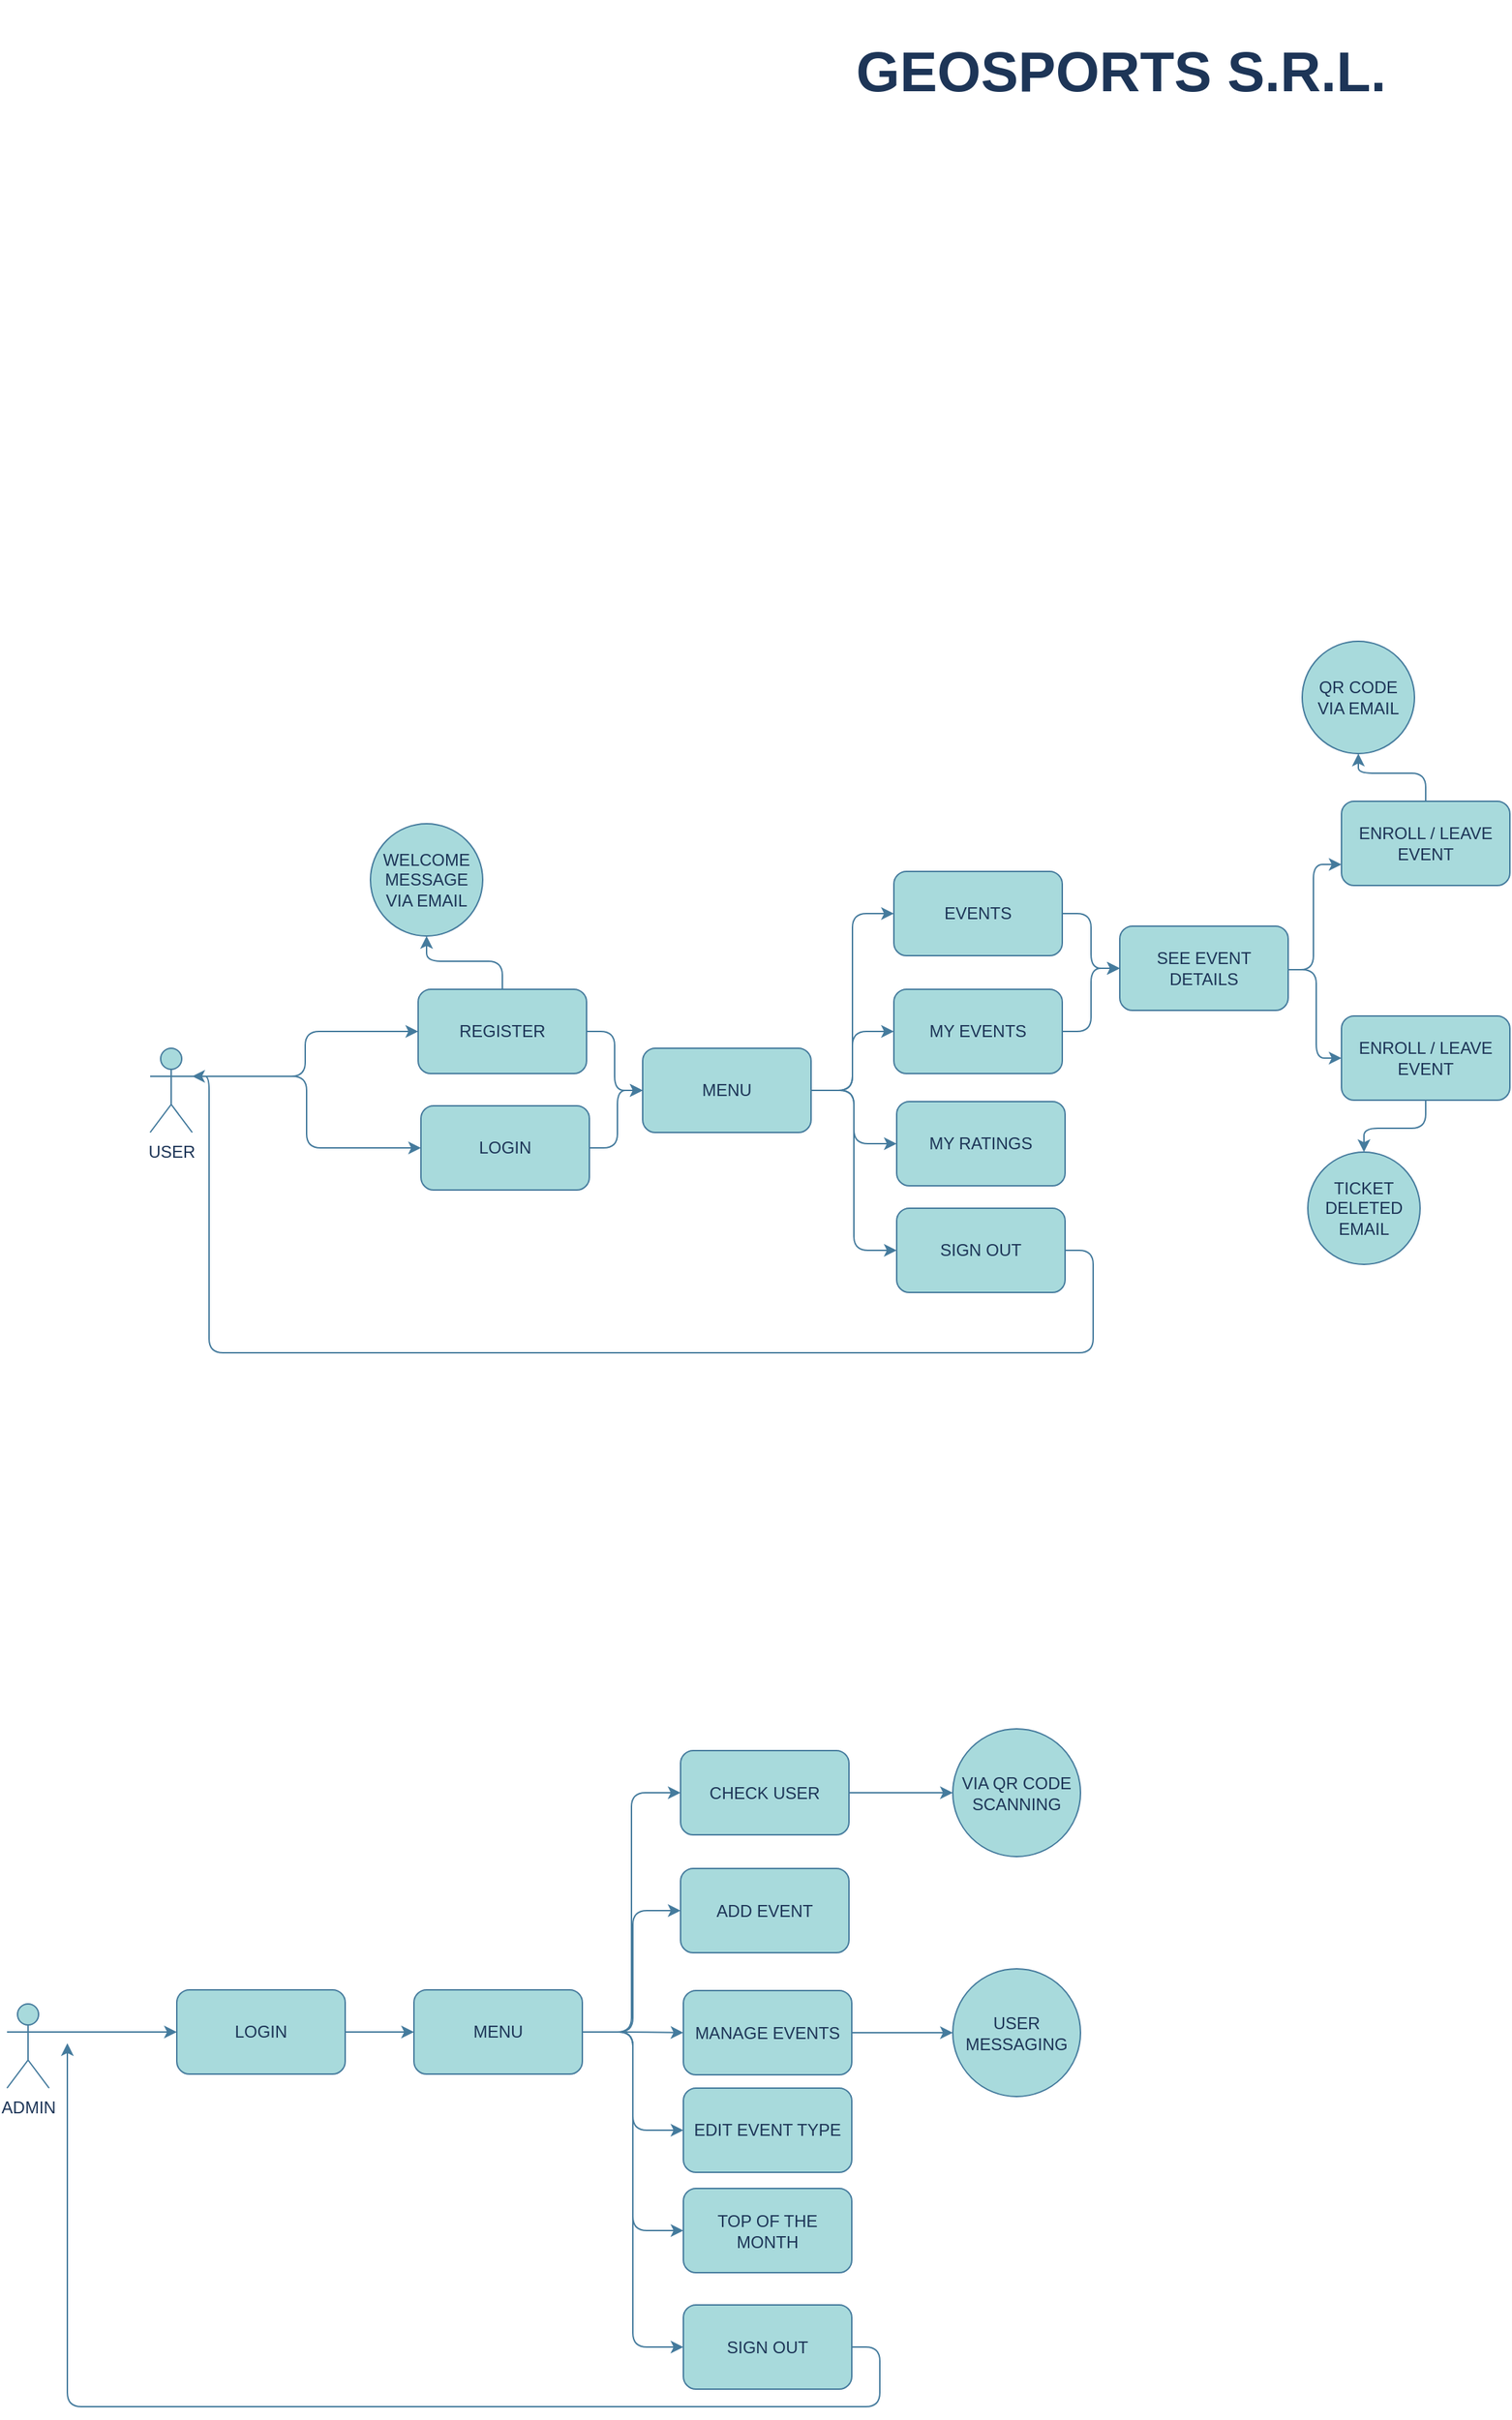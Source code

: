 <mxfile version="19.0.3" type="device"><diagram id="VU3AlSUJJOnAMAtMM2fT" name="Page-1"><mxGraphModel dx="1621" dy="1444" grid="0" gridSize="29" guides="1" tooltips="1" connect="1" arrows="1" fold="1" page="0" pageScale="1" pageWidth="850" pageHeight="1100" background="#FFFFFF" math="0" shadow="0"><root><mxCell id="0"/><mxCell id="1" parent="0"/><mxCell id="59QvP1uvpDmldnTHYQwH-15" style="edgeStyle=orthogonalEdgeStyle;orthogonalLoop=1;jettySize=auto;html=1;exitX=1;exitY=0.5;exitDx=0;exitDy=0;entryX=0;entryY=0.5;entryDx=0;entryDy=0;fontSize=13;rounded=1;labelBackgroundColor=#F1FAEE;strokeColor=#457B9D;fontColor=#1D3557;" parent="1" source="59QvP1uvpDmldnTHYQwH-2" target="59QvP1uvpDmldnTHYQwH-14" edge="1"><mxGeometry relative="1" as="geometry"/></mxCell><mxCell id="HDRgqJoIDJQYMZm_mFgl-2" style="edgeStyle=orthogonalEdgeStyle;orthogonalLoop=1;jettySize=auto;html=1;exitX=0.5;exitY=0;exitDx=0;exitDy=0;rounded=1;labelBackgroundColor=#F1FAEE;strokeColor=#457B9D;fontColor=#1D3557;" parent="1" source="59QvP1uvpDmldnTHYQwH-2" target="HDRgqJoIDJQYMZm_mFgl-1" edge="1"><mxGeometry relative="1" as="geometry"/></mxCell><mxCell id="59QvP1uvpDmldnTHYQwH-2" value="REGISTER" style="whiteSpace=wrap;html=1;rounded=1;fillColor=#A8DADC;strokeColor=#457B9D;fontColor=#1D3557;" parent="1" vertex="1"><mxGeometry x="69" y="32" width="120" height="60" as="geometry"/></mxCell><mxCell id="IykTQJylVlhp2z3ZIiHw-8" style="edgeStyle=orthogonalEdgeStyle;orthogonalLoop=1;jettySize=auto;html=1;exitX=1;exitY=0.5;exitDx=0;exitDy=0;entryX=0;entryY=0.5;entryDx=0;entryDy=0;fontSize=12;rounded=1;labelBackgroundColor=#F1FAEE;strokeColor=#457B9D;fontColor=#1D3557;" parent="1" source="59QvP1uvpDmldnTHYQwH-3" target="IykTQJylVlhp2z3ZIiHw-7" edge="1"><mxGeometry relative="1" as="geometry"/></mxCell><mxCell id="59QvP1uvpDmldnTHYQwH-3" value="LOGIN" style="whiteSpace=wrap;html=1;rounded=1;fillColor=#A8DADC;strokeColor=#457B9D;fontColor=#1D3557;" parent="1" vertex="1"><mxGeometry x="-103" y="745" width="120" height="60" as="geometry"/></mxCell><mxCell id="59QvP1uvpDmldnTHYQwH-5" style="edgeStyle=orthogonalEdgeStyle;orthogonalLoop=1;jettySize=auto;html=1;exitX=1;exitY=0.333;exitDx=0;exitDy=0;exitPerimeter=0;entryX=0;entryY=0.5;entryDx=0;entryDy=0;rounded=1;labelBackgroundColor=#F1FAEE;strokeColor=#457B9D;fontColor=#1D3557;" parent="1" source="59QvP1uvpDmldnTHYQwH-4" target="59QvP1uvpDmldnTHYQwH-3" edge="1"><mxGeometry relative="1" as="geometry"/></mxCell><mxCell id="59QvP1uvpDmldnTHYQwH-4" value="ADMIN&lt;br&gt;" style="shape=umlActor;verticalLabelPosition=bottom;verticalAlign=top;html=1;outlineConnect=0;rounded=1;fillColor=#A8DADC;strokeColor=#457B9D;fontColor=#1D3557;" parent="1" vertex="1"><mxGeometry x="-224" y="755" width="30" height="60" as="geometry"/></mxCell><mxCell id="59QvP1uvpDmldnTHYQwH-8" style="edgeStyle=orthogonalEdgeStyle;orthogonalLoop=1;jettySize=auto;html=1;exitX=1;exitY=0.333;exitDx=0;exitDy=0;exitPerimeter=0;entryX=0;entryY=0.5;entryDx=0;entryDy=0;rounded=1;labelBackgroundColor=#F1FAEE;strokeColor=#457B9D;fontColor=#1D3557;" parent="1" source="59QvP1uvpDmldnTHYQwH-6" target="59QvP1uvpDmldnTHYQwH-2" edge="1"><mxGeometry relative="1" as="geometry"/></mxCell><mxCell id="vOSP8qZVuPTwkjRfJFMj-2" style="edgeStyle=orthogonalEdgeStyle;rounded=1;orthogonalLoop=1;jettySize=auto;html=1;exitX=1;exitY=0.333;exitDx=0;exitDy=0;exitPerimeter=0;fontColor=#1D3557;strokeColor=#457B9D;fillColor=#A8DADC;labelBackgroundColor=#F1FAEE;" parent="1" source="59QvP1uvpDmldnTHYQwH-6" target="59QvP1uvpDmldnTHYQwH-17" edge="1"><mxGeometry relative="1" as="geometry"/></mxCell><mxCell id="59QvP1uvpDmldnTHYQwH-6" value="USER&lt;br&gt;" style="shape=umlActor;verticalLabelPosition=bottom;verticalAlign=top;html=1;outlineConnect=0;rounded=1;fillColor=#A8DADC;strokeColor=#457B9D;fontColor=#1D3557;" parent="1" vertex="1"><mxGeometry x="-122" y="74" width="30" height="60" as="geometry"/></mxCell><mxCell id="59QvP1uvpDmldnTHYQwH-9" value="ADD EVENT" style="whiteSpace=wrap;html=1;rounded=1;fillColor=#A8DADC;strokeColor=#457B9D;fontColor=#1D3557;" parent="1" vertex="1"><mxGeometry x="256" y="658.5" width="120" height="60" as="geometry"/></mxCell><mxCell id="D7wxMZtpCojmyHyIouJ--17" style="edgeStyle=orthogonalEdgeStyle;rounded=1;orthogonalLoop=1;jettySize=auto;html=1;exitX=1;exitY=0.5;exitDx=0;exitDy=0;entryX=0;entryY=0.5;entryDx=0;entryDy=0;labelBackgroundColor=#F1FAEE;strokeColor=#457B9D;fontColor=#1D3557;" parent="1" source="59QvP1uvpDmldnTHYQwH-11" target="D7wxMZtpCojmyHyIouJ--16" edge="1"><mxGeometry relative="1" as="geometry"/></mxCell><mxCell id="59QvP1uvpDmldnTHYQwH-11" value="MANAGE EVENTS" style="whiteSpace=wrap;html=1;rounded=1;fillColor=#A8DADC;strokeColor=#457B9D;fontColor=#1D3557;" parent="1" vertex="1"><mxGeometry x="258" y="745.5" width="120" height="60" as="geometry"/></mxCell><mxCell id="59QvP1uvpDmldnTHYQwH-12" value="&lt;font style=&quot;font-size: 40px;&quot;&gt;GEOSPORTS S.R.L.&lt;/font&gt;" style="text;html=1;align=center;verticalAlign=middle;whiteSpace=wrap;fontStyle=1;fontSize=40;rounded=1;fontColor=#1D3557;" parent="1" vertex="1"><mxGeometry x="301" y="-673" width="538" height="100" as="geometry"/></mxCell><mxCell id="D7wxMZtpCojmyHyIouJ--2" style="edgeStyle=orthogonalEdgeStyle;rounded=1;orthogonalLoop=1;jettySize=auto;html=1;exitX=1;exitY=0.5;exitDx=0;exitDy=0;entryX=0;entryY=0.5;entryDx=0;entryDy=0;labelBackgroundColor=#F1FAEE;strokeColor=#457B9D;fontColor=#1D3557;" parent="1" source="59QvP1uvpDmldnTHYQwH-14" target="D7wxMZtpCojmyHyIouJ--1" edge="1"><mxGeometry relative="1" as="geometry"/></mxCell><mxCell id="D7wxMZtpCojmyHyIouJ--24" style="edgeStyle=orthogonalEdgeStyle;rounded=1;orthogonalLoop=1;jettySize=auto;html=1;exitX=1;exitY=0.5;exitDx=0;exitDy=0;entryX=0;entryY=0.5;entryDx=0;entryDy=0;labelBackgroundColor=#F1FAEE;strokeColor=#457B9D;fontColor=#1D3557;" parent="1" source="59QvP1uvpDmldnTHYQwH-14" target="D7wxMZtpCojmyHyIouJ--3" edge="1"><mxGeometry relative="1" as="geometry"/></mxCell><mxCell id="D7wxMZtpCojmyHyIouJ--25" style="edgeStyle=orthogonalEdgeStyle;rounded=1;orthogonalLoop=1;jettySize=auto;html=1;exitX=1;exitY=0.5;exitDx=0;exitDy=0;entryX=0;entryY=0.5;entryDx=0;entryDy=0;labelBackgroundColor=#F1FAEE;strokeColor=#457B9D;fontColor=#1D3557;" parent="1" source="59QvP1uvpDmldnTHYQwH-14" target="D7wxMZtpCojmyHyIouJ--20" edge="1"><mxGeometry relative="1" as="geometry"/></mxCell><mxCell id="D7wxMZtpCojmyHyIouJ--26" style="edgeStyle=orthogonalEdgeStyle;rounded=1;orthogonalLoop=1;jettySize=auto;html=1;exitX=1;exitY=0.5;exitDx=0;exitDy=0;entryX=0;entryY=0.5;entryDx=0;entryDy=0;labelBackgroundColor=#F1FAEE;strokeColor=#457B9D;fontColor=#1D3557;" parent="1" source="59QvP1uvpDmldnTHYQwH-14" target="59QvP1uvpDmldnTHYQwH-18" edge="1"><mxGeometry relative="1" as="geometry"/></mxCell><mxCell id="59QvP1uvpDmldnTHYQwH-14" value="MENU" style="whiteSpace=wrap;html=1;rounded=1;fillColor=#A8DADC;strokeColor=#457B9D;fontColor=#1D3557;" parent="1" vertex="1"><mxGeometry x="229" y="74" width="120" height="60" as="geometry"/></mxCell><mxCell id="D7wxMZtpCojmyHyIouJ--15" style="edgeStyle=orthogonalEdgeStyle;rounded=1;orthogonalLoop=1;jettySize=auto;html=1;exitX=1;exitY=0.5;exitDx=0;exitDy=0;entryX=0;entryY=0.5;entryDx=0;entryDy=0;labelBackgroundColor=#F1FAEE;strokeColor=#457B9D;fontColor=#1D3557;" parent="1" source="59QvP1uvpDmldnTHYQwH-17" target="59QvP1uvpDmldnTHYQwH-14" edge="1"><mxGeometry relative="1" as="geometry"/></mxCell><mxCell id="59QvP1uvpDmldnTHYQwH-17" value="LOGIN" style="whiteSpace=wrap;html=1;rounded=1;fillColor=#A8DADC;strokeColor=#457B9D;fontColor=#1D3557;" parent="1" vertex="1"><mxGeometry x="71" y="115" width="120" height="60" as="geometry"/></mxCell><mxCell id="O3Fkr6ZYe0m7NWBWwjO8-2" style="edgeStyle=orthogonalEdgeStyle;orthogonalLoop=1;jettySize=auto;html=1;exitX=1;exitY=0.5;exitDx=0;exitDy=0;entryX=0;entryY=0.5;entryDx=0;entryDy=0;rounded=1;labelBackgroundColor=#F1FAEE;strokeColor=#457B9D;fontColor=#1D3557;" parent="1" source="59QvP1uvpDmldnTHYQwH-18" target="O3Fkr6ZYe0m7NWBWwjO8-1" edge="1"><mxGeometry relative="1" as="geometry"/></mxCell><mxCell id="O3Fkr6ZYe0m7NWBWwjO8-12" style="edgeStyle=orthogonalEdgeStyle;orthogonalLoop=1;jettySize=auto;html=1;entryX=0;entryY=0.75;entryDx=0;entryDy=0;rounded=1;labelBackgroundColor=#F1FAEE;strokeColor=#457B9D;fontColor=#1D3557;" parent="1" target="O3Fkr6ZYe0m7NWBWwjO8-11" edge="1"><mxGeometry relative="1" as="geometry"><mxPoint x="689" y="18" as="sourcePoint"/><Array as="points"><mxPoint x="707" y="18"/><mxPoint x="707" y="-57"/></Array></mxGeometry></mxCell><mxCell id="59QvP1uvpDmldnTHYQwH-18" value="EVENTS" style="whiteSpace=wrap;html=1;rounded=1;fillColor=#A8DADC;strokeColor=#457B9D;fontColor=#1D3557;" parent="1" vertex="1"><mxGeometry x="408" y="-52" width="120" height="60" as="geometry"/></mxCell><mxCell id="D7wxMZtpCojmyHyIouJ--10" style="edgeStyle=orthogonalEdgeStyle;rounded=1;orthogonalLoop=1;jettySize=auto;html=1;exitX=1;exitY=0.5;exitDx=0;exitDy=0;entryX=0;entryY=0.5;entryDx=0;entryDy=0;labelBackgroundColor=#F1FAEE;strokeColor=#457B9D;fontColor=#1D3557;" parent="1" target="D7wxMZtpCojmyHyIouJ--9" edge="1"><mxGeometry relative="1" as="geometry"><mxPoint x="689" y="18" as="sourcePoint"/><Array as="points"><mxPoint x="709" y="18"/><mxPoint x="709" y="81"/></Array></mxGeometry></mxCell><mxCell id="O3Fkr6ZYe0m7NWBWwjO8-1" value="SEE EVENT DETAILS" style="whiteSpace=wrap;html=1;rounded=1;fillColor=#A8DADC;strokeColor=#457B9D;fontColor=#1D3557;" parent="1" vertex="1"><mxGeometry x="569" y="-13" width="120" height="60" as="geometry"/></mxCell><mxCell id="O3Fkr6ZYe0m7NWBWwjO8-9" value="QR CODE VIA EMAIL" style="ellipse;whiteSpace=wrap;html=1;aspect=fixed;rounded=1;fillColor=#A8DADC;strokeColor=#457B9D;fontColor=#1D3557;" parent="1" vertex="1"><mxGeometry x="699" y="-216" width="80" height="80" as="geometry"/></mxCell><mxCell id="D7wxMZtpCojmyHyIouJ--11" style="edgeStyle=orthogonalEdgeStyle;rounded=1;orthogonalLoop=1;jettySize=auto;html=1;exitX=0.5;exitY=0;exitDx=0;exitDy=0;entryX=0.5;entryY=1;entryDx=0;entryDy=0;labelBackgroundColor=#F1FAEE;strokeColor=#457B9D;fontColor=#1D3557;" parent="1" source="O3Fkr6ZYe0m7NWBWwjO8-11" target="O3Fkr6ZYe0m7NWBWwjO8-9" edge="1"><mxGeometry relative="1" as="geometry"/></mxCell><mxCell id="O3Fkr6ZYe0m7NWBWwjO8-11" value="ENROLL / LEAVE EVENT" style="whiteSpace=wrap;html=1;rounded=1;fillColor=#A8DADC;strokeColor=#457B9D;fontColor=#1D3557;" parent="1" vertex="1"><mxGeometry x="727" y="-102" width="120" height="60" as="geometry"/></mxCell><mxCell id="HDRgqJoIDJQYMZm_mFgl-1" value="WELCOME MESSAGE VIA EMAIL" style="ellipse;whiteSpace=wrap;html=1;aspect=fixed;rounded=1;fillColor=#A8DADC;strokeColor=#457B9D;fontColor=#1D3557;" parent="1" vertex="1"><mxGeometry x="35" y="-86" width="80" height="80" as="geometry"/></mxCell><mxCell id="D7wxMZtpCojmyHyIouJ--19" style="edgeStyle=orthogonalEdgeStyle;rounded=1;orthogonalLoop=1;jettySize=auto;html=1;exitX=1;exitY=0.5;exitDx=0;exitDy=0;labelBackgroundColor=#F1FAEE;strokeColor=#457B9D;fontColor=#1D3557;" parent="1" source="HDRgqJoIDJQYMZm_mFgl-3" target="D7wxMZtpCojmyHyIouJ--18" edge="1"><mxGeometry relative="1" as="geometry"/></mxCell><mxCell id="HDRgqJoIDJQYMZm_mFgl-3" value="CHECK USER" style="whiteSpace=wrap;html=1;rounded=1;fillColor=#A8DADC;strokeColor=#457B9D;fontColor=#1D3557;" parent="1" vertex="1"><mxGeometry x="256" y="574.5" width="120" height="60" as="geometry"/></mxCell><mxCell id="IykTQJylVlhp2z3ZIiHw-10" style="edgeStyle=orthogonalEdgeStyle;orthogonalLoop=1;jettySize=auto;html=1;exitX=1;exitY=0.5;exitDx=0;exitDy=0;entryX=0;entryY=0.5;entryDx=0;entryDy=0;fontSize=12;rounded=1;labelBackgroundColor=#F1FAEE;strokeColor=#457B9D;fontColor=#1D3557;" parent="1" source="IykTQJylVlhp2z3ZIiHw-7" target="59QvP1uvpDmldnTHYQwH-9" edge="1"><mxGeometry relative="1" as="geometry"><mxPoint x="188.0" y="737" as="sourcePoint"/><Array as="points"><mxPoint x="222" y="775"/><mxPoint x="222" y="689"/></Array></mxGeometry></mxCell><mxCell id="IykTQJylVlhp2z3ZIiHw-11" style="edgeStyle=orthogonalEdgeStyle;orthogonalLoop=1;jettySize=auto;html=1;exitX=1;exitY=0.5;exitDx=0;exitDy=0;entryX=0;entryY=0.5;entryDx=0;entryDy=0;fontSize=12;rounded=1;labelBackgroundColor=#F1FAEE;strokeColor=#457B9D;fontColor=#1D3557;" parent="1" source="IykTQJylVlhp2z3ZIiHw-7" target="59QvP1uvpDmldnTHYQwH-11" edge="1"><mxGeometry relative="1" as="geometry"><mxPoint x="188.0" y="767" as="sourcePoint"/></mxGeometry></mxCell><mxCell id="btg0JfhHUGbG321Lp32t-1" style="edgeStyle=orthogonalEdgeStyle;rounded=1;orthogonalLoop=1;jettySize=auto;html=1;exitX=1;exitY=0.5;exitDx=0;exitDy=0;entryX=0;entryY=0.5;entryDx=0;entryDy=0;labelBackgroundColor=#F1FAEE;strokeColor=#457B9D;fontColor=#1D3557;" parent="1" source="IykTQJylVlhp2z3ZIiHw-7" target="HDRgqJoIDJQYMZm_mFgl-3" edge="1"><mxGeometry relative="1" as="geometry"/></mxCell><mxCell id="93HYQyz2dujPVxjOOjhY-2" style="edgeStyle=orthogonalEdgeStyle;rounded=1;orthogonalLoop=1;jettySize=auto;html=1;exitX=1;exitY=0.5;exitDx=0;exitDy=0;entryX=0;entryY=0.5;entryDx=0;entryDy=0;labelBackgroundColor=#F1FAEE;strokeColor=#457B9D;fontColor=#1D3557;" edge="1" parent="1" source="IykTQJylVlhp2z3ZIiHw-7" target="93HYQyz2dujPVxjOOjhY-1"><mxGeometry relative="1" as="geometry"/></mxCell><mxCell id="93HYQyz2dujPVxjOOjhY-3" style="edgeStyle=orthogonalEdgeStyle;rounded=1;orthogonalLoop=1;jettySize=auto;html=1;exitX=1;exitY=0.5;exitDx=0;exitDy=0;entryX=0;entryY=0.5;entryDx=0;entryDy=0;labelBackgroundColor=#F1FAEE;strokeColor=#457B9D;fontColor=#1D3557;" edge="1" parent="1" source="IykTQJylVlhp2z3ZIiHw-7" target="D7wxMZtpCojmyHyIouJ--7"><mxGeometry relative="1" as="geometry"/></mxCell><mxCell id="93HYQyz2dujPVxjOOjhY-4" style="edgeStyle=orthogonalEdgeStyle;rounded=1;orthogonalLoop=1;jettySize=auto;html=1;exitX=1;exitY=0.5;exitDx=0;exitDy=0;entryX=0;entryY=0.5;entryDx=0;entryDy=0;labelBackgroundColor=#F1FAEE;strokeColor=#457B9D;fontColor=#1D3557;" edge="1" parent="1" source="IykTQJylVlhp2z3ZIiHw-7" target="D7wxMZtpCojmyHyIouJ--22"><mxGeometry relative="1" as="geometry"/></mxCell><mxCell id="IykTQJylVlhp2z3ZIiHw-7" value="MENU" style="whiteSpace=wrap;html=1;rounded=1;fillColor=#A8DADC;strokeColor=#457B9D;fontColor=#1D3557;" parent="1" vertex="1"><mxGeometry x="66" y="745" width="120" height="60" as="geometry"/></mxCell><mxCell id="D7wxMZtpCojmyHyIouJ--6" style="edgeStyle=orthogonalEdgeStyle;rounded=1;orthogonalLoop=1;jettySize=auto;html=1;exitX=1;exitY=0.5;exitDx=0;exitDy=0;entryX=0;entryY=0.5;entryDx=0;entryDy=0;labelBackgroundColor=#F1FAEE;strokeColor=#457B9D;fontColor=#1D3557;" parent="1" source="D7wxMZtpCojmyHyIouJ--1" target="O3Fkr6ZYe0m7NWBWwjO8-1" edge="1"><mxGeometry relative="1" as="geometry"/></mxCell><mxCell id="D7wxMZtpCojmyHyIouJ--1" value="MY EVENTS" style="whiteSpace=wrap;html=1;rounded=1;fillColor=#A8DADC;strokeColor=#457B9D;fontColor=#1D3557;" parent="1" vertex="1"><mxGeometry x="408" y="32" width="120" height="60" as="geometry"/></mxCell><mxCell id="D7wxMZtpCojmyHyIouJ--3" value="MY RATINGS" style="whiteSpace=wrap;html=1;rounded=1;fillColor=#A8DADC;strokeColor=#457B9D;fontColor=#1D3557;" parent="1" vertex="1"><mxGeometry x="410" y="112" width="120" height="60" as="geometry"/></mxCell><mxCell id="D7wxMZtpCojmyHyIouJ--7" value="TOP OF THE MONTH" style="whiteSpace=wrap;html=1;rounded=1;fillColor=#A8DADC;strokeColor=#457B9D;fontColor=#1D3557;" parent="1" vertex="1"><mxGeometry x="258" y="886.5" width="120" height="60" as="geometry"/></mxCell><mxCell id="D7wxMZtpCojmyHyIouJ--13" style="edgeStyle=orthogonalEdgeStyle;rounded=1;orthogonalLoop=1;jettySize=auto;html=1;labelBackgroundColor=#F1FAEE;strokeColor=#457B9D;fontColor=#1D3557;" parent="1" source="D7wxMZtpCojmyHyIouJ--9" target="D7wxMZtpCojmyHyIouJ--12" edge="1"><mxGeometry relative="1" as="geometry"/></mxCell><mxCell id="D7wxMZtpCojmyHyIouJ--9" value="ENROLL / LEAVE EVENT" style="whiteSpace=wrap;html=1;rounded=1;fillColor=#A8DADC;strokeColor=#457B9D;fontColor=#1D3557;" parent="1" vertex="1"><mxGeometry x="727" y="51" width="120" height="60" as="geometry"/></mxCell><mxCell id="D7wxMZtpCojmyHyIouJ--12" value="TICKET DELETED EMAIL" style="ellipse;whiteSpace=wrap;html=1;aspect=fixed;rounded=1;fillColor=#A8DADC;strokeColor=#457B9D;fontColor=#1D3557;" parent="1" vertex="1"><mxGeometry x="703" y="148" width="80" height="80" as="geometry"/></mxCell><mxCell id="D7wxMZtpCojmyHyIouJ--16" value="USER MESSAGING" style="ellipse;whiteSpace=wrap;html=1;aspect=fixed;rounded=1;fillColor=#A8DADC;strokeColor=#457B9D;fontColor=#1D3557;" parent="1" vertex="1"><mxGeometry x="450" y="730" width="91" height="91" as="geometry"/></mxCell><mxCell id="D7wxMZtpCojmyHyIouJ--18" value="VIA QR CODE SCANNING" style="ellipse;whiteSpace=wrap;html=1;aspect=fixed;rounded=1;fillColor=#A8DADC;strokeColor=#457B9D;fontColor=#1D3557;" parent="1" vertex="1"><mxGeometry x="450" y="559" width="91" height="91" as="geometry"/></mxCell><mxCell id="vOSP8qZVuPTwkjRfJFMj-1" style="edgeStyle=orthogonalEdgeStyle;rounded=1;orthogonalLoop=1;jettySize=auto;html=1;exitX=1;exitY=0.5;exitDx=0;exitDy=0;entryX=1;entryY=0.333;entryDx=0;entryDy=0;entryPerimeter=0;fontColor=#1D3557;strokeColor=#457B9D;fillColor=#A8DADC;labelBackgroundColor=#F1FAEE;" parent="1" source="D7wxMZtpCojmyHyIouJ--20" target="59QvP1uvpDmldnTHYQwH-6" edge="1"><mxGeometry relative="1" as="geometry"><Array as="points"><mxPoint x="550" y="218"/><mxPoint x="550" y="291"/><mxPoint x="-80" y="291"/><mxPoint x="-80" y="94"/></Array></mxGeometry></mxCell><mxCell id="D7wxMZtpCojmyHyIouJ--20" value="SIGN OUT" style="whiteSpace=wrap;html=1;rounded=1;fillColor=#A8DADC;strokeColor=#457B9D;fontColor=#1D3557;" parent="1" vertex="1"><mxGeometry x="410" y="188" width="120" height="60" as="geometry"/></mxCell><mxCell id="vOSP8qZVuPTwkjRfJFMj-3" style="edgeStyle=orthogonalEdgeStyle;rounded=1;orthogonalLoop=1;jettySize=auto;html=1;exitX=1;exitY=0.5;exitDx=0;exitDy=0;fontColor=#1D3557;strokeColor=#457B9D;fillColor=#A8DADC;labelBackgroundColor=#F1FAEE;" parent="1" source="D7wxMZtpCojmyHyIouJ--22" edge="1"><mxGeometry relative="1" as="geometry"><mxPoint x="-181" y="783" as="targetPoint"/><Array as="points"><mxPoint x="398" y="1000"/><mxPoint x="398" y="1042"/><mxPoint x="-181" y="1042"/></Array></mxGeometry></mxCell><mxCell id="D7wxMZtpCojmyHyIouJ--22" value="SIGN OUT" style="whiteSpace=wrap;html=1;rounded=1;fillColor=#A8DADC;strokeColor=#457B9D;fontColor=#1D3557;" parent="1" vertex="1"><mxGeometry x="258" y="969.5" width="120" height="60" as="geometry"/></mxCell><mxCell id="93HYQyz2dujPVxjOOjhY-1" value="EDIT EVENT TYPE" style="whiteSpace=wrap;html=1;rounded=1;fillColor=#A8DADC;strokeColor=#457B9D;fontColor=#1D3557;" vertex="1" parent="1"><mxGeometry x="258" y="815" width="120" height="60" as="geometry"/></mxCell></root></mxGraphModel></diagram></mxfile>